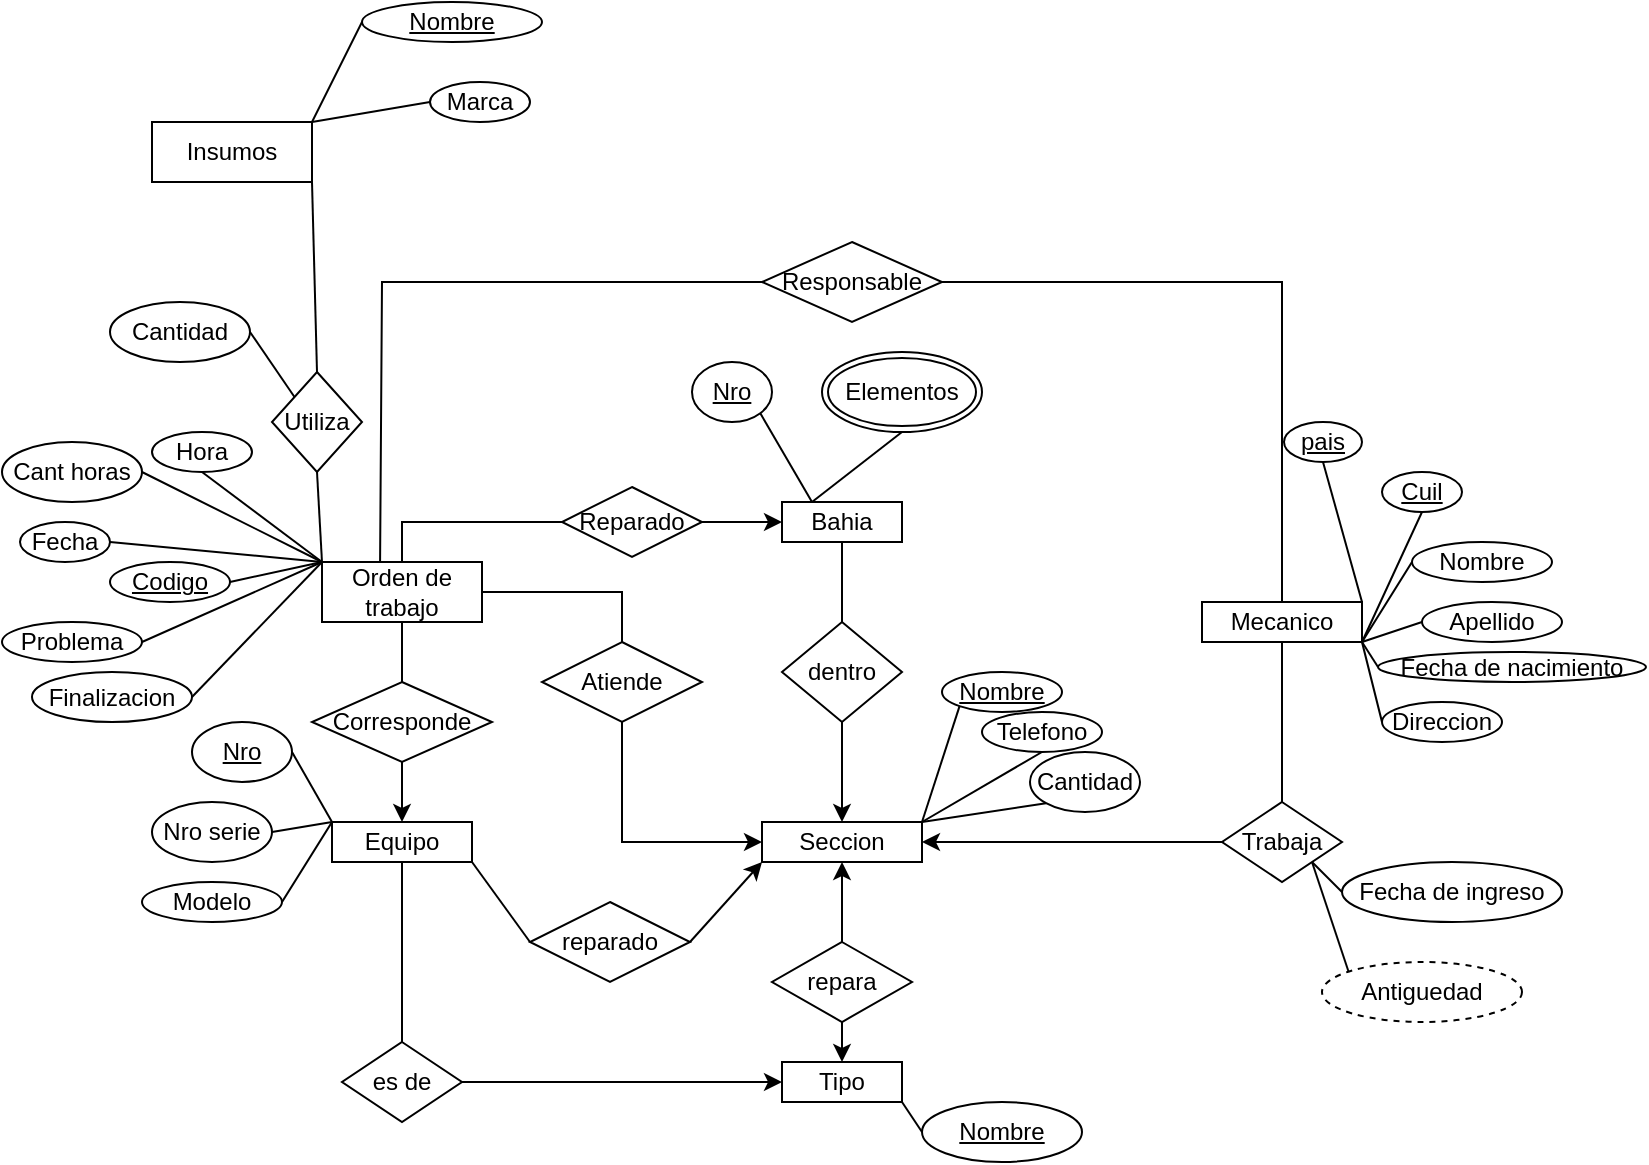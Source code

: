 <mxfile version="24.0.4" type="device">
  <diagram name="Página-1" id="RWDRBDLVdoD3AX21-Vfr">
    <mxGraphModel dx="1120" dy="524" grid="1" gridSize="10" guides="1" tooltips="1" connect="1" arrows="1" fold="1" page="1" pageScale="1" pageWidth="827" pageHeight="1169" math="0" shadow="0">
      <root>
        <mxCell id="0" />
        <mxCell id="1" parent="0" />
        <mxCell id="01-Ti9sMeaYDdyQARpEQ-1" value="Equipo" style="rounded=0;whiteSpace=wrap;html=1;" vertex="1" parent="1">
          <mxGeometry x="170" y="470" width="70" height="20" as="geometry" />
        </mxCell>
        <mxCell id="01-Ti9sMeaYDdyQARpEQ-3" value="&lt;u&gt;Nro&lt;/u&gt;" style="ellipse;whiteSpace=wrap;html=1;" vertex="1" parent="1">
          <mxGeometry x="100" y="420" width="50" height="30" as="geometry" />
        </mxCell>
        <mxCell id="01-Ti9sMeaYDdyQARpEQ-4" value="Nro serie" style="ellipse;whiteSpace=wrap;html=1;" vertex="1" parent="1">
          <mxGeometry x="80" y="460" width="60" height="30" as="geometry" />
        </mxCell>
        <mxCell id="01-Ti9sMeaYDdyQARpEQ-6" value="Modelo" style="ellipse;whiteSpace=wrap;html=1;" vertex="1" parent="1">
          <mxGeometry x="75" y="500" width="70" height="20" as="geometry" />
        </mxCell>
        <mxCell id="01-Ti9sMeaYDdyQARpEQ-7" value="" style="endArrow=none;html=1;rounded=0;exitX=1;exitY=0.5;exitDx=0;exitDy=0;entryX=0;entryY=0;entryDx=0;entryDy=0;" edge="1" parent="1" source="01-Ti9sMeaYDdyQARpEQ-3" target="01-Ti9sMeaYDdyQARpEQ-1">
          <mxGeometry width="50" height="50" relative="1" as="geometry">
            <mxPoint x="540" y="610" as="sourcePoint" />
            <mxPoint x="590" y="560" as="targetPoint" />
          </mxGeometry>
        </mxCell>
        <mxCell id="01-Ti9sMeaYDdyQARpEQ-8" value="" style="endArrow=none;html=1;rounded=0;exitX=1;exitY=0.5;exitDx=0;exitDy=0;entryX=0;entryY=0;entryDx=0;entryDy=0;" edge="1" parent="1" source="01-Ti9sMeaYDdyQARpEQ-4" target="01-Ti9sMeaYDdyQARpEQ-1">
          <mxGeometry width="50" height="50" relative="1" as="geometry">
            <mxPoint x="160" y="445" as="sourcePoint" />
            <mxPoint x="170" y="480" as="targetPoint" />
          </mxGeometry>
        </mxCell>
        <mxCell id="01-Ti9sMeaYDdyQARpEQ-10" value="" style="endArrow=none;html=1;rounded=0;exitX=1;exitY=0.5;exitDx=0;exitDy=0;entryX=0;entryY=0;entryDx=0;entryDy=0;" edge="1" parent="1" source="01-Ti9sMeaYDdyQARpEQ-6" target="01-Ti9sMeaYDdyQARpEQ-1">
          <mxGeometry width="50" height="50" relative="1" as="geometry">
            <mxPoint x="150" y="520" as="sourcePoint" />
            <mxPoint x="170" y="485" as="targetPoint" />
          </mxGeometry>
        </mxCell>
        <mxCell id="01-Ti9sMeaYDdyQARpEQ-11" value="Tipo" style="rounded=0;whiteSpace=wrap;html=1;" vertex="1" parent="1">
          <mxGeometry x="395" y="590" width="60" height="20" as="geometry" />
        </mxCell>
        <mxCell id="01-Ti9sMeaYDdyQARpEQ-12" value="&lt;u&gt;Nombre&lt;/u&gt;" style="ellipse;whiteSpace=wrap;html=1;" vertex="1" parent="1">
          <mxGeometry x="465" y="610" width="80" height="30" as="geometry" />
        </mxCell>
        <mxCell id="01-Ti9sMeaYDdyQARpEQ-13" value="" style="endArrow=none;html=1;rounded=0;exitX=1;exitY=1;exitDx=0;exitDy=0;entryX=0;entryY=0.5;entryDx=0;entryDy=0;" edge="1" parent="1" source="01-Ti9sMeaYDdyQARpEQ-11" target="01-Ti9sMeaYDdyQARpEQ-12">
          <mxGeometry width="50" height="50" relative="1" as="geometry">
            <mxPoint x="515" y="610" as="sourcePoint" />
            <mxPoint x="565" y="560" as="targetPoint" />
          </mxGeometry>
        </mxCell>
        <mxCell id="01-Ti9sMeaYDdyQARpEQ-14" value="Seccion" style="whiteSpace=wrap;html=1;" vertex="1" parent="1">
          <mxGeometry x="385" y="470" width="80" height="20" as="geometry" />
        </mxCell>
        <mxCell id="01-Ti9sMeaYDdyQARpEQ-15" value="es de" style="rhombus;whiteSpace=wrap;html=1;" vertex="1" parent="1">
          <mxGeometry x="175" y="580" width="60" height="40" as="geometry" />
        </mxCell>
        <mxCell id="01-Ti9sMeaYDdyQARpEQ-16" value="" style="endArrow=classic;html=1;rounded=0;exitX=1;exitY=0.5;exitDx=0;exitDy=0;entryX=0;entryY=0.5;entryDx=0;entryDy=0;" edge="1" parent="1" source="01-Ti9sMeaYDdyQARpEQ-15" target="01-Ti9sMeaYDdyQARpEQ-11">
          <mxGeometry width="50" height="50" relative="1" as="geometry">
            <mxPoint x="265" y="530" as="sourcePoint" />
            <mxPoint x="485" y="560" as="targetPoint" />
          </mxGeometry>
        </mxCell>
        <mxCell id="01-Ti9sMeaYDdyQARpEQ-17" value="" style="endArrow=none;html=1;rounded=0;exitX=0.5;exitY=0;exitDx=0;exitDy=0;entryX=0.5;entryY=1;entryDx=0;entryDy=0;" edge="1" parent="1" source="01-Ti9sMeaYDdyQARpEQ-15" target="01-Ti9sMeaYDdyQARpEQ-1">
          <mxGeometry width="50" height="50" relative="1" as="geometry">
            <mxPoint x="540" y="610" as="sourcePoint" />
            <mxPoint x="590" y="560" as="targetPoint" />
          </mxGeometry>
        </mxCell>
        <mxCell id="01-Ti9sMeaYDdyQARpEQ-18" value="repara" style="rhombus;whiteSpace=wrap;html=1;" vertex="1" parent="1">
          <mxGeometry x="390" y="530" width="70" height="40" as="geometry" />
        </mxCell>
        <mxCell id="01-Ti9sMeaYDdyQARpEQ-19" value="" style="endArrow=classic;html=1;rounded=0;entryX=0.5;entryY=1;entryDx=0;entryDy=0;exitX=0.5;exitY=0;exitDx=0;exitDy=0;" edge="1" parent="1" source="01-Ti9sMeaYDdyQARpEQ-18" target="01-Ti9sMeaYDdyQARpEQ-14">
          <mxGeometry width="50" height="50" relative="1" as="geometry">
            <mxPoint x="515" y="610" as="sourcePoint" />
            <mxPoint x="565" y="560" as="targetPoint" />
          </mxGeometry>
        </mxCell>
        <mxCell id="01-Ti9sMeaYDdyQARpEQ-20" value="" style="endArrow=classic;html=1;rounded=0;exitX=0.5;exitY=1;exitDx=0;exitDy=0;entryX=0.5;entryY=0;entryDx=0;entryDy=0;" edge="1" parent="1" source="01-Ti9sMeaYDdyQARpEQ-18" target="01-Ti9sMeaYDdyQARpEQ-11">
          <mxGeometry width="50" height="50" relative="1" as="geometry">
            <mxPoint x="515" y="610" as="sourcePoint" />
            <mxPoint x="565" y="560" as="targetPoint" />
          </mxGeometry>
        </mxCell>
        <mxCell id="01-Ti9sMeaYDdyQARpEQ-22" value="&lt;u&gt;Nombre&lt;/u&gt;" style="ellipse;whiteSpace=wrap;html=1;" vertex="1" parent="1">
          <mxGeometry x="475" y="395" width="60" height="20" as="geometry" />
        </mxCell>
        <mxCell id="01-Ti9sMeaYDdyQARpEQ-23" value="" style="endArrow=none;html=1;rounded=0;exitX=0;exitY=1;exitDx=0;exitDy=0;entryX=0.5;entryY=0;entryDx=0;entryDy=0;" edge="1" parent="1" source="01-Ti9sMeaYDdyQARpEQ-22">
          <mxGeometry width="50" height="50" relative="1" as="geometry">
            <mxPoint x="475" y="610" as="sourcePoint" />
            <mxPoint x="465" y="470" as="targetPoint" />
          </mxGeometry>
        </mxCell>
        <mxCell id="01-Ti9sMeaYDdyQARpEQ-24" value="Telefono" style="ellipse;whiteSpace=wrap;html=1;" vertex="1" parent="1">
          <mxGeometry x="495" y="415" width="60" height="20" as="geometry" />
        </mxCell>
        <mxCell id="01-Ti9sMeaYDdyQARpEQ-25" value="" style="endArrow=none;html=1;rounded=0;exitX=0.5;exitY=0;exitDx=0;exitDy=0;entryX=0.5;entryY=1;entryDx=0;entryDy=0;" edge="1" parent="1" target="01-Ti9sMeaYDdyQARpEQ-24">
          <mxGeometry width="50" height="50" relative="1" as="geometry">
            <mxPoint x="465" y="470" as="sourcePoint" />
            <mxPoint x="615" y="440" as="targetPoint" />
          </mxGeometry>
        </mxCell>
        <mxCell id="01-Ti9sMeaYDdyQARpEQ-26" value="Mecanico" style="rounded=0;whiteSpace=wrap;html=1;" vertex="1" parent="1">
          <mxGeometry x="605" y="360" width="80" height="20" as="geometry" />
        </mxCell>
        <mxCell id="01-Ti9sMeaYDdyQARpEQ-30" value="Cantidad" style="ellipse;whiteSpace=wrap;html=1;" vertex="1" parent="1">
          <mxGeometry x="519" y="435" width="55" height="30" as="geometry" />
        </mxCell>
        <mxCell id="01-Ti9sMeaYDdyQARpEQ-31" value="" style="endArrow=none;html=1;rounded=0;exitX=0.5;exitY=0;exitDx=0;exitDy=0;entryX=0;entryY=1;entryDx=0;entryDy=0;" edge="1" parent="1" target="01-Ti9sMeaYDdyQARpEQ-30">
          <mxGeometry width="50" height="50" relative="1" as="geometry">
            <mxPoint x="465" y="470" as="sourcePoint" />
            <mxPoint x="615" y="440" as="targetPoint" />
          </mxGeometry>
        </mxCell>
        <mxCell id="01-Ti9sMeaYDdyQARpEQ-32" value="Trabaja" style="rhombus;whiteSpace=wrap;html=1;" vertex="1" parent="1">
          <mxGeometry x="615" y="460" width="60" height="40" as="geometry" />
        </mxCell>
        <mxCell id="01-Ti9sMeaYDdyQARpEQ-33" value="" style="endArrow=classic;html=1;rounded=0;entryX=1;entryY=0.5;entryDx=0;entryDy=0;exitX=0;exitY=0.5;exitDx=0;exitDy=0;" edge="1" parent="1" source="01-Ti9sMeaYDdyQARpEQ-32" target="01-Ti9sMeaYDdyQARpEQ-14">
          <mxGeometry width="50" height="50" relative="1" as="geometry">
            <mxPoint x="525" y="490" as="sourcePoint" />
            <mxPoint x="575" y="440" as="targetPoint" />
          </mxGeometry>
        </mxCell>
        <mxCell id="01-Ti9sMeaYDdyQARpEQ-34" value="" style="endArrow=none;html=1;rounded=0;entryX=0.5;entryY=1;entryDx=0;entryDy=0;exitX=0.5;exitY=0;exitDx=0;exitDy=0;" edge="1" parent="1" source="01-Ti9sMeaYDdyQARpEQ-32" target="01-Ti9sMeaYDdyQARpEQ-26">
          <mxGeometry width="50" height="50" relative="1" as="geometry">
            <mxPoint x="455" y="490" as="sourcePoint" />
            <mxPoint x="505" y="440" as="targetPoint" />
          </mxGeometry>
        </mxCell>
        <mxCell id="01-Ti9sMeaYDdyQARpEQ-35" value="Fecha de ingreso" style="ellipse;whiteSpace=wrap;html=1;" vertex="1" parent="1">
          <mxGeometry x="675" y="490" width="110" height="30" as="geometry" />
        </mxCell>
        <mxCell id="01-Ti9sMeaYDdyQARpEQ-36" value="" style="endArrow=none;html=1;rounded=0;entryX=1;entryY=1;entryDx=0;entryDy=0;exitX=0;exitY=0.5;exitDx=0;exitDy=0;" edge="1" parent="1" source="01-Ti9sMeaYDdyQARpEQ-35" target="01-Ti9sMeaYDdyQARpEQ-32">
          <mxGeometry width="50" height="50" relative="1" as="geometry">
            <mxPoint x="455" y="490" as="sourcePoint" />
            <mxPoint x="505" y="440" as="targetPoint" />
          </mxGeometry>
        </mxCell>
        <mxCell id="01-Ti9sMeaYDdyQARpEQ-38" value="" style="endArrow=none;html=1;rounded=0;entryX=1;entryY=1;entryDx=0;entryDy=0;exitX=0;exitY=0.5;exitDx=0;exitDy=0;" edge="1" parent="1" target="01-Ti9sMeaYDdyQARpEQ-32">
          <mxGeometry width="50" height="50" relative="1" as="geometry">
            <mxPoint x="680" y="550" as="sourcePoint" />
            <mxPoint x="505" y="440" as="targetPoint" />
          </mxGeometry>
        </mxCell>
        <mxCell id="01-Ti9sMeaYDdyQARpEQ-39" value="Antiguedad" style="ellipse;whiteSpace=wrap;html=1;align=center;dashed=1;" vertex="1" parent="1">
          <mxGeometry x="665" y="540" width="100" height="30" as="geometry" />
        </mxCell>
        <mxCell id="01-Ti9sMeaYDdyQARpEQ-40" value="&lt;u&gt;Cuil&lt;/u&gt;" style="ellipse;whiteSpace=wrap;html=1;align=center;" vertex="1" parent="1">
          <mxGeometry x="695" y="295" width="40" height="20" as="geometry" />
        </mxCell>
        <mxCell id="01-Ti9sMeaYDdyQARpEQ-41" value="Nombre" style="ellipse;whiteSpace=wrap;html=1;align=center;" vertex="1" parent="1">
          <mxGeometry x="710" y="330" width="70" height="20" as="geometry" />
        </mxCell>
        <mxCell id="01-Ti9sMeaYDdyQARpEQ-42" value="Apellido" style="ellipse;whiteSpace=wrap;html=1;align=center;" vertex="1" parent="1">
          <mxGeometry x="715" y="360" width="70" height="20" as="geometry" />
        </mxCell>
        <mxCell id="01-Ti9sMeaYDdyQARpEQ-43" value="Fecha de nacimiento" style="ellipse;whiteSpace=wrap;html=1;align=center;" vertex="1" parent="1">
          <mxGeometry x="693" y="385" width="134" height="15" as="geometry" />
        </mxCell>
        <mxCell id="01-Ti9sMeaYDdyQARpEQ-44" value="Direccion" style="ellipse;whiteSpace=wrap;html=1;align=center;" vertex="1" parent="1">
          <mxGeometry x="695" y="410" width="60" height="20" as="geometry" />
        </mxCell>
        <mxCell id="01-Ti9sMeaYDdyQARpEQ-45" value="" style="endArrow=none;html=1;rounded=0;entryX=0;entryY=0.5;entryDx=0;entryDy=0;exitX=1;exitY=1;exitDx=0;exitDy=0;" edge="1" parent="1" source="01-Ti9sMeaYDdyQARpEQ-26" target="01-Ti9sMeaYDdyQARpEQ-44">
          <mxGeometry width="50" height="50" relative="1" as="geometry">
            <mxPoint x="525" y="490" as="sourcePoint" />
            <mxPoint x="575" y="440" as="targetPoint" />
          </mxGeometry>
        </mxCell>
        <mxCell id="01-Ti9sMeaYDdyQARpEQ-46" value="" style="endArrow=none;html=1;rounded=0;entryX=0;entryY=0.5;entryDx=0;entryDy=0;exitX=1;exitY=1;exitDx=0;exitDy=0;" edge="1" parent="1" source="01-Ti9sMeaYDdyQARpEQ-26" target="01-Ti9sMeaYDdyQARpEQ-43">
          <mxGeometry width="50" height="50" relative="1" as="geometry">
            <mxPoint x="525" y="490" as="sourcePoint" />
            <mxPoint x="575" y="440" as="targetPoint" />
          </mxGeometry>
        </mxCell>
        <mxCell id="01-Ti9sMeaYDdyQARpEQ-47" value="" style="endArrow=none;html=1;rounded=0;entryX=0;entryY=0.5;entryDx=0;entryDy=0;exitX=1;exitY=1;exitDx=0;exitDy=0;" edge="1" parent="1" source="01-Ti9sMeaYDdyQARpEQ-26" target="01-Ti9sMeaYDdyQARpEQ-42">
          <mxGeometry width="50" height="50" relative="1" as="geometry">
            <mxPoint x="525" y="490" as="sourcePoint" />
            <mxPoint x="575" y="440" as="targetPoint" />
          </mxGeometry>
        </mxCell>
        <mxCell id="01-Ti9sMeaYDdyQARpEQ-48" value="" style="endArrow=none;html=1;rounded=0;entryX=0;entryY=0.5;entryDx=0;entryDy=0;exitX=1;exitY=1;exitDx=0;exitDy=0;" edge="1" parent="1" source="01-Ti9sMeaYDdyQARpEQ-26" target="01-Ti9sMeaYDdyQARpEQ-41">
          <mxGeometry width="50" height="50" relative="1" as="geometry">
            <mxPoint x="685" y="400" as="sourcePoint" />
            <mxPoint x="575" y="440" as="targetPoint" />
          </mxGeometry>
        </mxCell>
        <mxCell id="01-Ti9sMeaYDdyQARpEQ-49" value="" style="endArrow=none;html=1;rounded=0;entryX=0.5;entryY=1;entryDx=0;entryDy=0;exitX=1;exitY=1;exitDx=0;exitDy=0;" edge="1" parent="1" source="01-Ti9sMeaYDdyQARpEQ-26" target="01-Ti9sMeaYDdyQARpEQ-40">
          <mxGeometry width="50" height="50" relative="1" as="geometry">
            <mxPoint x="525" y="490" as="sourcePoint" />
            <mxPoint x="575" y="440" as="targetPoint" />
          </mxGeometry>
        </mxCell>
        <mxCell id="01-Ti9sMeaYDdyQARpEQ-50" value="Bahia" style="rounded=0;whiteSpace=wrap;html=1;" vertex="1" parent="1">
          <mxGeometry x="395" y="310" width="60" height="20" as="geometry" />
        </mxCell>
        <mxCell id="01-Ti9sMeaYDdyQARpEQ-51" value="&lt;u&gt;Nro&lt;/u&gt;" style="ellipse;whiteSpace=wrap;html=1;" vertex="1" parent="1">
          <mxGeometry x="350" y="240" width="40" height="30" as="geometry" />
        </mxCell>
        <mxCell id="01-Ti9sMeaYDdyQARpEQ-52" value="" style="endArrow=none;html=1;rounded=0;entryX=1;entryY=1;entryDx=0;entryDy=0;exitX=0.25;exitY=0;exitDx=0;exitDy=0;" edge="1" parent="1" source="01-Ti9sMeaYDdyQARpEQ-50" target="01-Ti9sMeaYDdyQARpEQ-51">
          <mxGeometry width="50" height="50" relative="1" as="geometry">
            <mxPoint x="675" y="420" as="sourcePoint" />
            <mxPoint x="725" y="370" as="targetPoint" />
          </mxGeometry>
        </mxCell>
        <mxCell id="01-Ti9sMeaYDdyQARpEQ-53" value="Elementos" style="ellipse;shape=doubleEllipse;margin=3;whiteSpace=wrap;html=1;align=center;" vertex="1" parent="1">
          <mxGeometry x="415" y="235" width="80" height="40" as="geometry" />
        </mxCell>
        <mxCell id="01-Ti9sMeaYDdyQARpEQ-54" value="" style="endArrow=none;html=1;rounded=0;exitX=0.25;exitY=0;exitDx=0;exitDy=0;entryX=0.5;entryY=1;entryDx=0;entryDy=0;" edge="1" parent="1" source="01-Ti9sMeaYDdyQARpEQ-50" target="01-Ti9sMeaYDdyQARpEQ-53">
          <mxGeometry width="50" height="50" relative="1" as="geometry">
            <mxPoint x="675" y="420" as="sourcePoint" />
            <mxPoint x="725" y="370" as="targetPoint" />
          </mxGeometry>
        </mxCell>
        <mxCell id="01-Ti9sMeaYDdyQARpEQ-57" style="edgeStyle=orthogonalEdgeStyle;rounded=0;orthogonalLoop=1;jettySize=auto;html=1;entryX=0.5;entryY=0;entryDx=0;entryDy=0;" edge="1" parent="1" source="01-Ti9sMeaYDdyQARpEQ-56" target="01-Ti9sMeaYDdyQARpEQ-14">
          <mxGeometry relative="1" as="geometry" />
        </mxCell>
        <mxCell id="01-Ti9sMeaYDdyQARpEQ-56" value="dentro" style="rhombus;whiteSpace=wrap;html=1;" vertex="1" parent="1">
          <mxGeometry x="395" y="370" width="60" height="50" as="geometry" />
        </mxCell>
        <mxCell id="01-Ti9sMeaYDdyQARpEQ-58" value="" style="endArrow=none;html=1;rounded=0;exitX=0.5;exitY=0;exitDx=0;exitDy=0;entryX=0.5;entryY=1;entryDx=0;entryDy=0;" edge="1" parent="1" source="01-Ti9sMeaYDdyQARpEQ-56" target="01-Ti9sMeaYDdyQARpEQ-50">
          <mxGeometry width="50" height="50" relative="1" as="geometry">
            <mxPoint x="505" y="370" as="sourcePoint" />
            <mxPoint x="555" y="320" as="targetPoint" />
          </mxGeometry>
        </mxCell>
        <mxCell id="01-Ti9sMeaYDdyQARpEQ-59" value="Orden de trabajo" style="rounded=0;whiteSpace=wrap;html=1;" vertex="1" parent="1">
          <mxGeometry x="165" y="340" width="80" height="30" as="geometry" />
        </mxCell>
        <mxCell id="01-Ti9sMeaYDdyQARpEQ-61" value="&lt;u&gt;Codigo&lt;/u&gt;" style="ellipse;whiteSpace=wrap;html=1;" vertex="1" parent="1">
          <mxGeometry x="59" y="340" width="60" height="20" as="geometry" />
        </mxCell>
        <mxCell id="01-Ti9sMeaYDdyQARpEQ-62" value="" style="endArrow=none;html=1;rounded=0;exitX=0;exitY=0;exitDx=0;exitDy=0;entryX=1;entryY=0.5;entryDx=0;entryDy=0;" edge="1" parent="1" source="01-Ti9sMeaYDdyQARpEQ-59" target="01-Ti9sMeaYDdyQARpEQ-61">
          <mxGeometry width="50" height="50" relative="1" as="geometry">
            <mxPoint x="505" y="470" as="sourcePoint" />
            <mxPoint x="555" y="420" as="targetPoint" />
          </mxGeometry>
        </mxCell>
        <mxCell id="01-Ti9sMeaYDdyQARpEQ-63" value="Insumos" style="rounded=0;whiteSpace=wrap;html=1;" vertex="1" parent="1">
          <mxGeometry x="80" y="120" width="80" height="30" as="geometry" />
        </mxCell>
        <mxCell id="01-Ti9sMeaYDdyQARpEQ-64" value="Atiende" style="rhombus;whiteSpace=wrap;html=1;" vertex="1" parent="1">
          <mxGeometry x="275" y="380" width="80" height="40" as="geometry" />
        </mxCell>
        <mxCell id="01-Ti9sMeaYDdyQARpEQ-65" value="" style="endArrow=none;html=1;rounded=0;exitX=0.5;exitY=0;exitDx=0;exitDy=0;entryX=1;entryY=0.5;entryDx=0;entryDy=0;" edge="1" parent="1" source="01-Ti9sMeaYDdyQARpEQ-64" target="01-Ti9sMeaYDdyQARpEQ-59">
          <mxGeometry width="50" height="50" relative="1" as="geometry">
            <mxPoint x="485" y="370" as="sourcePoint" />
            <mxPoint x="535" y="320" as="targetPoint" />
            <Array as="points">
              <mxPoint x="315" y="355" />
            </Array>
          </mxGeometry>
        </mxCell>
        <mxCell id="01-Ti9sMeaYDdyQARpEQ-66" value="" style="endArrow=classic;html=1;rounded=0;exitX=0.5;exitY=1;exitDx=0;exitDy=0;entryX=0;entryY=0.5;entryDx=0;entryDy=0;" edge="1" parent="1" source="01-Ti9sMeaYDdyQARpEQ-64" target="01-Ti9sMeaYDdyQARpEQ-14">
          <mxGeometry width="50" height="50" relative="1" as="geometry">
            <mxPoint x="485" y="470" as="sourcePoint" />
            <mxPoint x="535" y="420" as="targetPoint" />
            <Array as="points">
              <mxPoint x="315" y="480" />
            </Array>
          </mxGeometry>
        </mxCell>
        <mxCell id="01-Ti9sMeaYDdyQARpEQ-67" value="Corresponde" style="rhombus;whiteSpace=wrap;html=1;" vertex="1" parent="1">
          <mxGeometry x="160" y="400" width="90" height="40" as="geometry" />
        </mxCell>
        <mxCell id="01-Ti9sMeaYDdyQARpEQ-68" value="" style="endArrow=classic;html=1;rounded=0;exitX=0.5;exitY=1;exitDx=0;exitDy=0;entryX=0.5;entryY=0;entryDx=0;entryDy=0;" edge="1" parent="1" source="01-Ti9sMeaYDdyQARpEQ-67" target="01-Ti9sMeaYDdyQARpEQ-1">
          <mxGeometry width="50" height="50" relative="1" as="geometry">
            <mxPoint x="485" y="470" as="sourcePoint" />
            <mxPoint x="535" y="420" as="targetPoint" />
          </mxGeometry>
        </mxCell>
        <mxCell id="01-Ti9sMeaYDdyQARpEQ-69" value="" style="endArrow=none;html=1;rounded=0;exitX=0.5;exitY=0;exitDx=0;exitDy=0;entryX=0.5;entryY=1;entryDx=0;entryDy=0;" edge="1" parent="1" source="01-Ti9sMeaYDdyQARpEQ-67" target="01-Ti9sMeaYDdyQARpEQ-59">
          <mxGeometry width="50" height="50" relative="1" as="geometry">
            <mxPoint x="485" y="470" as="sourcePoint" />
            <mxPoint x="535" y="420" as="targetPoint" />
          </mxGeometry>
        </mxCell>
        <mxCell id="01-Ti9sMeaYDdyQARpEQ-70" value="Fecha" style="ellipse;whiteSpace=wrap;html=1;" vertex="1" parent="1">
          <mxGeometry x="14" y="320" width="45" height="20" as="geometry" />
        </mxCell>
        <mxCell id="01-Ti9sMeaYDdyQARpEQ-71" value="Hora" style="ellipse;whiteSpace=wrap;html=1;" vertex="1" parent="1">
          <mxGeometry x="80" y="275" width="50" height="20" as="geometry" />
        </mxCell>
        <mxCell id="01-Ti9sMeaYDdyQARpEQ-72" value="" style="endArrow=none;html=1;rounded=0;exitX=0;exitY=0;exitDx=0;exitDy=0;entryX=1;entryY=0.5;entryDx=0;entryDy=0;" edge="1" parent="1" source="01-Ti9sMeaYDdyQARpEQ-59" target="01-Ti9sMeaYDdyQARpEQ-70">
          <mxGeometry width="50" height="50" relative="1" as="geometry">
            <mxPoint x="485" y="470" as="sourcePoint" />
            <mxPoint x="535" y="420" as="targetPoint" />
          </mxGeometry>
        </mxCell>
        <mxCell id="01-Ti9sMeaYDdyQARpEQ-73" value="" style="endArrow=none;html=1;rounded=0;exitX=0;exitY=0;exitDx=0;exitDy=0;entryX=0.5;entryY=1;entryDx=0;entryDy=0;" edge="1" parent="1" source="01-Ti9sMeaYDdyQARpEQ-59" target="01-Ti9sMeaYDdyQARpEQ-71">
          <mxGeometry width="50" height="50" relative="1" as="geometry">
            <mxPoint x="485" y="470" as="sourcePoint" />
            <mxPoint x="535" y="420" as="targetPoint" />
          </mxGeometry>
        </mxCell>
        <mxCell id="01-Ti9sMeaYDdyQARpEQ-74" value="Problema" style="ellipse;whiteSpace=wrap;html=1;" vertex="1" parent="1">
          <mxGeometry x="5" y="370" width="70" height="20" as="geometry" />
        </mxCell>
        <mxCell id="01-Ti9sMeaYDdyQARpEQ-75" value="" style="endArrow=none;html=1;rounded=0;exitX=1;exitY=0.5;exitDx=0;exitDy=0;entryX=0;entryY=0;entryDx=0;entryDy=0;" edge="1" parent="1" source="01-Ti9sMeaYDdyQARpEQ-74" target="01-Ti9sMeaYDdyQARpEQ-59">
          <mxGeometry width="50" height="50" relative="1" as="geometry">
            <mxPoint x="485" y="470" as="sourcePoint" />
            <mxPoint x="535" y="420" as="targetPoint" />
          </mxGeometry>
        </mxCell>
        <mxCell id="01-Ti9sMeaYDdyQARpEQ-76" value="Reparado" style="rhombus;whiteSpace=wrap;html=1;" vertex="1" parent="1">
          <mxGeometry x="285" y="302.5" width="70" height="35" as="geometry" />
        </mxCell>
        <mxCell id="01-Ti9sMeaYDdyQARpEQ-77" value="" style="endArrow=classic;html=1;rounded=0;exitX=1;exitY=0.5;exitDx=0;exitDy=0;entryX=0;entryY=0.5;entryDx=0;entryDy=0;" edge="1" parent="1" source="01-Ti9sMeaYDdyQARpEQ-76" target="01-Ti9sMeaYDdyQARpEQ-50">
          <mxGeometry width="50" height="50" relative="1" as="geometry">
            <mxPoint x="485" y="470" as="sourcePoint" />
            <mxPoint x="535" y="420" as="targetPoint" />
          </mxGeometry>
        </mxCell>
        <mxCell id="01-Ti9sMeaYDdyQARpEQ-78" value="" style="endArrow=none;html=1;rounded=0;exitX=0.5;exitY=0;exitDx=0;exitDy=0;entryX=0;entryY=0.5;entryDx=0;entryDy=0;" edge="1" parent="1" source="01-Ti9sMeaYDdyQARpEQ-59" target="01-Ti9sMeaYDdyQARpEQ-76">
          <mxGeometry width="50" height="50" relative="1" as="geometry">
            <mxPoint x="485" y="470" as="sourcePoint" />
            <mxPoint x="535" y="420" as="targetPoint" />
            <Array as="points">
              <mxPoint x="205" y="320" />
            </Array>
          </mxGeometry>
        </mxCell>
        <mxCell id="01-Ti9sMeaYDdyQARpEQ-79" value="Responsable" style="rhombus;whiteSpace=wrap;html=1;" vertex="1" parent="1">
          <mxGeometry x="385" y="180" width="90" height="40" as="geometry" />
        </mxCell>
        <mxCell id="01-Ti9sMeaYDdyQARpEQ-80" value="" style="endArrow=none;html=1;rounded=0;exitX=0.363;exitY=0;exitDx=0;exitDy=0;entryX=0;entryY=0.5;entryDx=0;entryDy=0;exitPerimeter=0;" edge="1" parent="1" source="01-Ti9sMeaYDdyQARpEQ-59" target="01-Ti9sMeaYDdyQARpEQ-79">
          <mxGeometry width="50" height="50" relative="1" as="geometry">
            <mxPoint x="485" y="370" as="sourcePoint" />
            <mxPoint x="535" y="320" as="targetPoint" />
            <Array as="points">
              <mxPoint x="195" y="200" />
            </Array>
          </mxGeometry>
        </mxCell>
        <mxCell id="01-Ti9sMeaYDdyQARpEQ-81" value="" style="endArrow=none;html=1;rounded=0;entryX=1;entryY=0.5;entryDx=0;entryDy=0;exitX=0.5;exitY=0;exitDx=0;exitDy=0;" edge="1" parent="1" source="01-Ti9sMeaYDdyQARpEQ-26" target="01-Ti9sMeaYDdyQARpEQ-79">
          <mxGeometry width="50" height="50" relative="1" as="geometry">
            <mxPoint x="485" y="370" as="sourcePoint" />
            <mxPoint x="535" y="320" as="targetPoint" />
            <Array as="points">
              <mxPoint x="645" y="200" />
            </Array>
          </mxGeometry>
        </mxCell>
        <mxCell id="01-Ti9sMeaYDdyQARpEQ-82" value="Utiliza" style="rhombus;whiteSpace=wrap;html=1;" vertex="1" parent="1">
          <mxGeometry x="140" y="245" width="45" height="50" as="geometry" />
        </mxCell>
        <mxCell id="01-Ti9sMeaYDdyQARpEQ-83" value="" style="endArrow=none;html=1;rounded=0;exitX=0;exitY=0;exitDx=0;exitDy=0;entryX=0.5;entryY=1;entryDx=0;entryDy=0;" edge="1" parent="1" source="01-Ti9sMeaYDdyQARpEQ-59" target="01-Ti9sMeaYDdyQARpEQ-82">
          <mxGeometry width="50" height="50" relative="1" as="geometry">
            <mxPoint x="485" y="370" as="sourcePoint" />
            <mxPoint x="535" y="320" as="targetPoint" />
          </mxGeometry>
        </mxCell>
        <mxCell id="01-Ti9sMeaYDdyQARpEQ-84" value="&lt;u&gt;Nombre&lt;/u&gt;" style="ellipse;whiteSpace=wrap;html=1;" vertex="1" parent="1">
          <mxGeometry x="185" y="60" width="90" height="20" as="geometry" />
        </mxCell>
        <mxCell id="01-Ti9sMeaYDdyQARpEQ-85" value="" style="endArrow=none;html=1;rounded=0;exitX=1;exitY=0;exitDx=0;exitDy=0;entryX=0;entryY=0.5;entryDx=0;entryDy=0;" edge="1" parent="1" source="01-Ti9sMeaYDdyQARpEQ-63" target="01-Ti9sMeaYDdyQARpEQ-84">
          <mxGeometry width="50" height="50" relative="1" as="geometry">
            <mxPoint x="489" y="310" as="sourcePoint" />
            <mxPoint x="539" y="260" as="targetPoint" />
          </mxGeometry>
        </mxCell>
        <mxCell id="01-Ti9sMeaYDdyQARpEQ-86" value="Marca" style="ellipse;whiteSpace=wrap;html=1;" vertex="1" parent="1">
          <mxGeometry x="219" y="100" width="50" height="20" as="geometry" />
        </mxCell>
        <mxCell id="01-Ti9sMeaYDdyQARpEQ-87" value="" style="endArrow=none;html=1;rounded=0;exitX=1;exitY=0;exitDx=0;exitDy=0;entryX=0;entryY=0.5;entryDx=0;entryDy=0;" edge="1" parent="1" source="01-Ti9sMeaYDdyQARpEQ-63" target="01-Ti9sMeaYDdyQARpEQ-86">
          <mxGeometry width="50" height="50" relative="1" as="geometry">
            <mxPoint x="489" y="310" as="sourcePoint" />
            <mxPoint x="539" y="260" as="targetPoint" />
          </mxGeometry>
        </mxCell>
        <mxCell id="01-Ti9sMeaYDdyQARpEQ-88" value="" style="endArrow=none;html=1;rounded=0;exitX=0.5;exitY=0;exitDx=0;exitDy=0;entryX=1;entryY=1;entryDx=0;entryDy=0;" edge="1" parent="1" source="01-Ti9sMeaYDdyQARpEQ-82" target="01-Ti9sMeaYDdyQARpEQ-63">
          <mxGeometry width="50" height="50" relative="1" as="geometry">
            <mxPoint x="489" y="310" as="sourcePoint" />
            <mxPoint x="539" y="260" as="targetPoint" />
          </mxGeometry>
        </mxCell>
        <mxCell id="01-Ti9sMeaYDdyQARpEQ-89" value="Cantidad" style="ellipse;whiteSpace=wrap;html=1;" vertex="1" parent="1">
          <mxGeometry x="59" y="210" width="70" height="30" as="geometry" />
        </mxCell>
        <mxCell id="01-Ti9sMeaYDdyQARpEQ-90" value="" style="endArrow=none;html=1;rounded=0;exitX=1;exitY=0.5;exitDx=0;exitDy=0;entryX=0;entryY=0;entryDx=0;entryDy=0;" edge="1" parent="1" source="01-Ti9sMeaYDdyQARpEQ-89" target="01-Ti9sMeaYDdyQARpEQ-82">
          <mxGeometry width="50" height="50" relative="1" as="geometry">
            <mxPoint x="489" y="310" as="sourcePoint" />
            <mxPoint x="539" y="260" as="targetPoint" />
          </mxGeometry>
        </mxCell>
        <mxCell id="01-Ti9sMeaYDdyQARpEQ-91" value="Finalizacion" style="ellipse;whiteSpace=wrap;html=1;" vertex="1" parent="1">
          <mxGeometry x="20" y="395" width="80" height="25" as="geometry" />
        </mxCell>
        <mxCell id="01-Ti9sMeaYDdyQARpEQ-92" value="" style="endArrow=none;html=1;rounded=0;exitX=1;exitY=0.5;exitDx=0;exitDy=0;entryX=0;entryY=0;entryDx=0;entryDy=0;" edge="1" parent="1" source="01-Ti9sMeaYDdyQARpEQ-91" target="01-Ti9sMeaYDdyQARpEQ-59">
          <mxGeometry width="50" height="50" relative="1" as="geometry">
            <mxPoint x="489" y="410" as="sourcePoint" />
            <mxPoint x="539" y="360" as="targetPoint" />
          </mxGeometry>
        </mxCell>
        <mxCell id="01-Ti9sMeaYDdyQARpEQ-94" value="Cant horas" style="ellipse;whiteSpace=wrap;html=1;" vertex="1" parent="1">
          <mxGeometry x="5" y="280" width="70" height="30" as="geometry" />
        </mxCell>
        <mxCell id="01-Ti9sMeaYDdyQARpEQ-95" value="" style="endArrow=none;html=1;rounded=0;exitX=1;exitY=0.5;exitDx=0;exitDy=0;entryX=0;entryY=0;entryDx=0;entryDy=0;" edge="1" parent="1" source="01-Ti9sMeaYDdyQARpEQ-94" target="01-Ti9sMeaYDdyQARpEQ-59">
          <mxGeometry width="50" height="50" relative="1" as="geometry">
            <mxPoint x="489" y="410" as="sourcePoint" />
            <mxPoint x="539" y="360" as="targetPoint" />
          </mxGeometry>
        </mxCell>
        <mxCell id="01-Ti9sMeaYDdyQARpEQ-96" value="reparado" style="rhombus;whiteSpace=wrap;html=1;" vertex="1" parent="1">
          <mxGeometry x="269" y="510" width="80" height="40" as="geometry" />
        </mxCell>
        <mxCell id="01-Ti9sMeaYDdyQARpEQ-97" value="" style="endArrow=classic;html=1;rounded=0;exitX=1;exitY=0.5;exitDx=0;exitDy=0;entryX=0;entryY=1;entryDx=0;entryDy=0;" edge="1" parent="1" source="01-Ti9sMeaYDdyQARpEQ-96" target="01-Ti9sMeaYDdyQARpEQ-14">
          <mxGeometry width="50" height="50" relative="1" as="geometry">
            <mxPoint x="489" y="510" as="sourcePoint" />
            <mxPoint x="539" y="460" as="targetPoint" />
          </mxGeometry>
        </mxCell>
        <mxCell id="01-Ti9sMeaYDdyQARpEQ-98" value="" style="endArrow=none;html=1;rounded=0;exitX=0;exitY=0.5;exitDx=0;exitDy=0;entryX=1;entryY=1;entryDx=0;entryDy=0;" edge="1" parent="1" source="01-Ti9sMeaYDdyQARpEQ-96" target="01-Ti9sMeaYDdyQARpEQ-1">
          <mxGeometry width="50" height="50" relative="1" as="geometry">
            <mxPoint x="489" y="510" as="sourcePoint" />
            <mxPoint x="539" y="460" as="targetPoint" />
          </mxGeometry>
        </mxCell>
        <mxCell id="01-Ti9sMeaYDdyQARpEQ-99" value="&lt;u&gt;pais&lt;/u&gt;" style="ellipse;whiteSpace=wrap;html=1;" vertex="1" parent="1">
          <mxGeometry x="646" y="270" width="39" height="20" as="geometry" />
        </mxCell>
        <mxCell id="01-Ti9sMeaYDdyQARpEQ-100" value="" style="endArrow=none;html=1;rounded=0;entryX=0.5;entryY=1;entryDx=0;entryDy=0;exitX=1;exitY=0;exitDx=0;exitDy=0;" edge="1" parent="1" source="01-Ti9sMeaYDdyQARpEQ-26" target="01-Ti9sMeaYDdyQARpEQ-99">
          <mxGeometry width="50" height="50" relative="1" as="geometry">
            <mxPoint x="489" y="410" as="sourcePoint" />
            <mxPoint x="539" y="360" as="targetPoint" />
          </mxGeometry>
        </mxCell>
      </root>
    </mxGraphModel>
  </diagram>
</mxfile>
